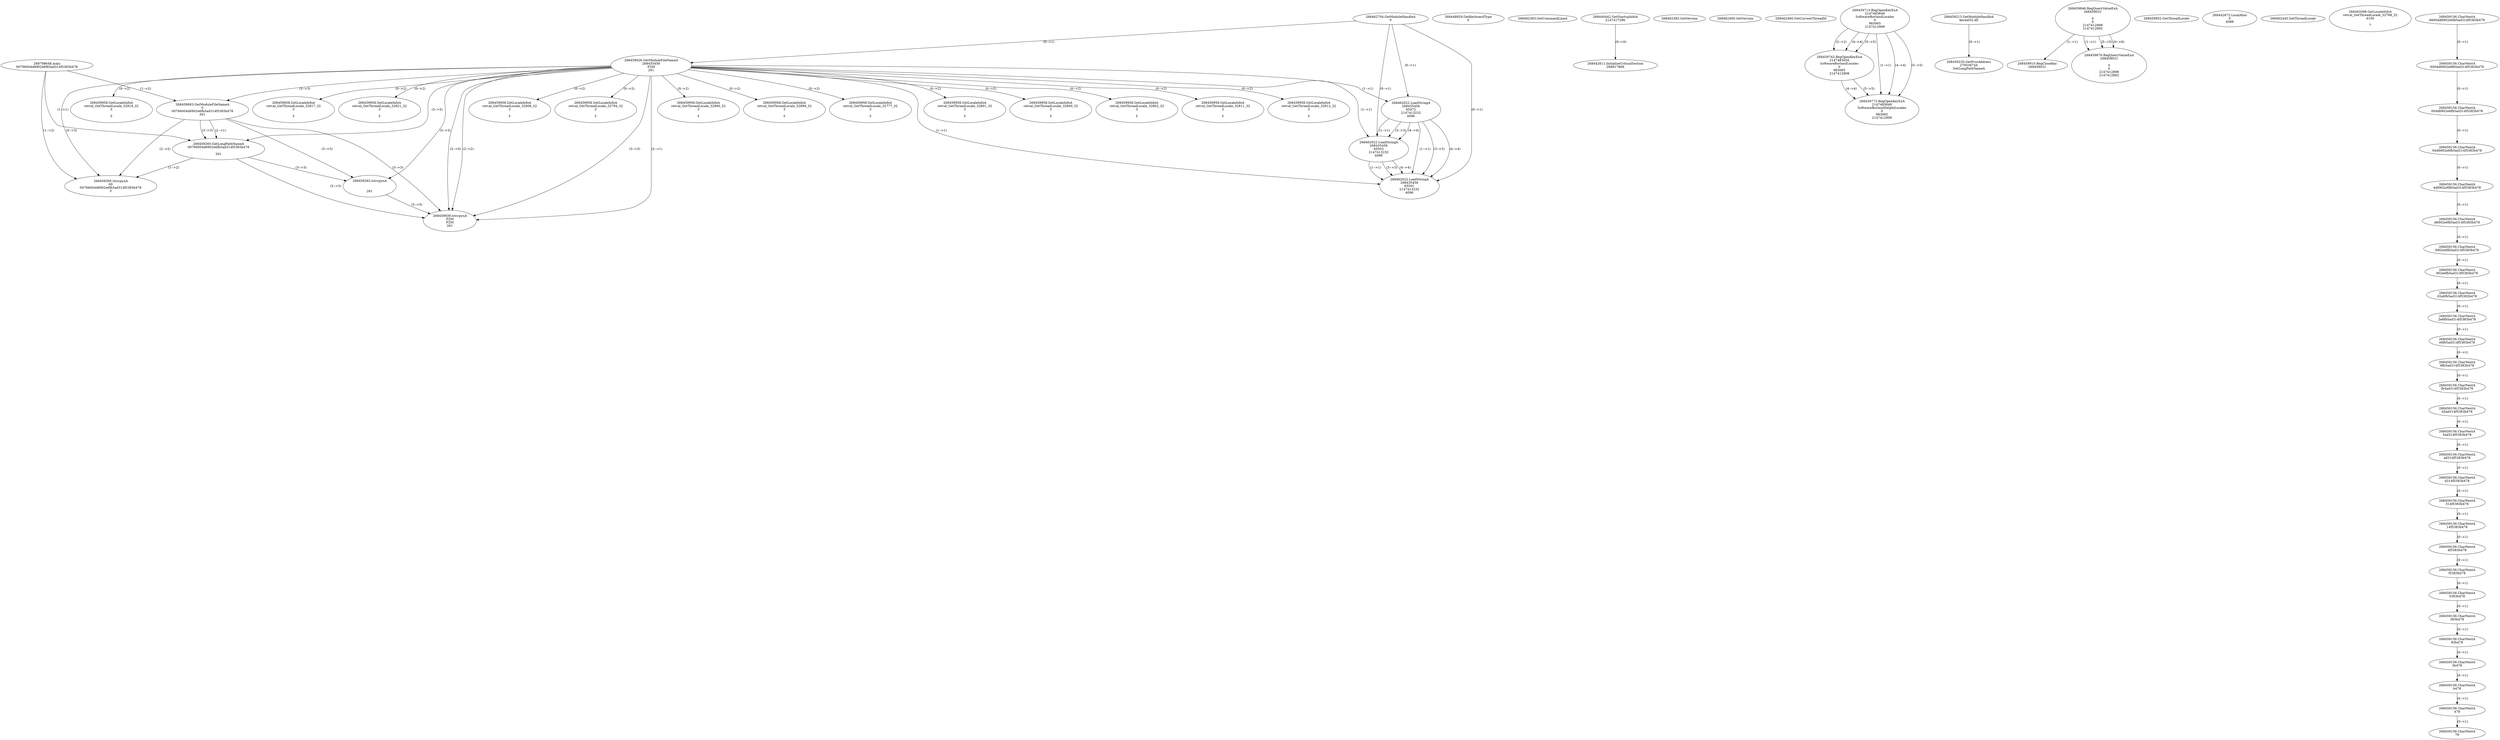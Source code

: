 // Global SCDG with merge call
digraph {
	0 [label="268798648.main
00766004d6902e6fb5ad314f5383b478"]
	1 [label="268462704.GetModuleHandleA
0"]
	2 [label="268448929.GetKeyboardType
0"]
	3 [label="268462363.GetCommandLineA
"]
	4 [label="268440442.GetStartupInfoA
2147417296"]
	5 [label="268462383.GetVersion
"]
	6 [label="268462400.GetVersion
"]
	7 [label="268462460.GetCurrentThreadId
"]
	8 [label="268459026.GetModuleFileNameA
268435456
PZM
261"]
	1 -> 8 [label="(0-->1)"]
	9 [label="268459683.GetModuleFileNameA
0
00766004d6902e6fb5ad314f5383b478
261"]
	0 -> 9 [label="(1-->2)"]
	8 -> 9 [label="(3-->3)"]
	10 [label="268459713.RegOpenKeyExA
2147483649
Software\Borland\Locales
0
983065
2147412908"]
	11 [label="268459743.RegOpenKeyExA
2147483650
Software\Borland\Locales
0
983065
2147412908"]
	10 -> 11 [label="(2-->2)"]
	10 -> 11 [label="(4-->4)"]
	10 -> 11 [label="(5-->5)"]
	12 [label="268459773.RegOpenKeyExA
2147483649
Software\Borland\Delphi\Locales
0
983065
2147412908"]
	10 -> 12 [label="(1-->1)"]
	10 -> 12 [label="(4-->4)"]
	11 -> 12 [label="(4-->4)"]
	10 -> 12 [label="(5-->5)"]
	11 -> 12 [label="(5-->5)"]
	13 [label="268459213.GetModuleHandleA
kernel32.dll"]
	14 [label="268459230.GetProcAddress
270536744
GetLongPathNameA"]
	13 -> 14 [label="(0-->1)"]
	15 [label="268459260.GetLongPathNameA
00766004d6902e6fb5ad314f5383b478

261"]
	0 -> 15 [label="(1-->1)"]
	9 -> 15 [label="(2-->1)"]
	8 -> 15 [label="(3-->3)"]
	9 -> 15 [label="(3-->3)"]
	16 [label="268459282.lstrcpynA


261"]
	8 -> 16 [label="(3-->3)"]
	9 -> 16 [label="(3-->3)"]
	15 -> 16 [label="(3-->3)"]
	17 [label="268459846.RegQueryValueExA
268459031

0
0
2147412898
2147412892"]
	18 [label="268459910.RegCloseKey
268459031"]
	17 -> 18 [label="(1-->1)"]
	19 [label="268459939.lstrcpynA
PZM
PZM
261"]
	8 -> 19 [label="(2-->1)"]
	8 -> 19 [label="(2-->2)"]
	8 -> 19 [label="(3-->3)"]
	9 -> 19 [label="(3-->3)"]
	15 -> 19 [label="(3-->3)"]
	16 -> 19 [label="(3-->3)"]
	8 -> 19 [label="(2-->0)"]
	20 [label="268459952.GetThreadLocale
"]
	21 [label="268459958.GetLocaleInfoA
retval_GetThreadLocale_32808_32
3

5"]
	8 -> 21 [label="(0-->2)"]
	22 [label="268462022.LoadStringA
268435456
65472
2147413232
4096"]
	1 -> 22 [label="(0-->1)"]
	8 -> 22 [label="(1-->1)"]
	23 [label="268462022.LoadStringA
268435456
65503
2147413232
4096"]
	1 -> 23 [label="(0-->1)"]
	8 -> 23 [label="(1-->1)"]
	22 -> 23 [label="(1-->1)"]
	22 -> 23 [label="(3-->3)"]
	22 -> 23 [label="(4-->4)"]
	24 [label="268462022.LoadStringA
268435456
65501
2147413232
4096"]
	1 -> 24 [label="(0-->1)"]
	8 -> 24 [label="(1-->1)"]
	22 -> 24 [label="(1-->1)"]
	23 -> 24 [label="(1-->1)"]
	22 -> 24 [label="(3-->3)"]
	23 -> 24 [label="(3-->3)"]
	22 -> 24 [label="(4-->4)"]
	23 -> 24 [label="(4-->4)"]
	25 [label="268459958.GetLocaleInfoA
retval_GetThreadLocale_32794_32
3

5"]
	8 -> 25 [label="(0-->2)"]
	26 [label="268442611.InitializeCriticalSection
268817868"]
	4 -> 26 [label="(0-->0)"]
	27 [label="268442672.LocalAlloc
0
4088"]
	28 [label="268462445.GetThreadLocale
"]
	29 [label="268462098.GetLocaleInfoA
retval_GetThreadLocale_32768_32
4100

7"]
	30 [label="268459876.RegQueryValueExA
268459031

0
0
2147412898
2147412892"]
	17 -> 30 [label="(1-->1)"]
	17 -> 30 [label="(5-->5)"]
	17 -> 30 [label="(6-->6)"]
	31 [label="268459958.GetLocaleInfoA
retval_GetThreadLocale_32890_32
3

5"]
	8 -> 31 [label="(0-->2)"]
	32 [label="268459395.lstrcpynA
00
00766004d6902e6fb5ad314f5383b478
3"]
	0 -> 32 [label="(1-->2)"]
	9 -> 32 [label="(2-->2)"]
	15 -> 32 [label="(1-->2)"]
	8 -> 32 [label="(0-->3)"]
	33 [label="268459156.CharNextA
66004d6902e6fb5ad314f5383b478"]
	34 [label="268459156.CharNextA
6004d6902e6fb5ad314f5383b478"]
	33 -> 34 [label="(0-->1)"]
	35 [label="268459156.CharNextA
004d6902e6fb5ad314f5383b478"]
	34 -> 35 [label="(0-->1)"]
	36 [label="268459156.CharNextA
04d6902e6fb5ad314f5383b478"]
	35 -> 36 [label="(0-->1)"]
	37 [label="268459156.CharNextA
4d6902e6fb5ad314f5383b478"]
	36 -> 37 [label="(0-->1)"]
	38 [label="268459156.CharNextA
d6902e6fb5ad314f5383b478"]
	37 -> 38 [label="(0-->1)"]
	39 [label="268459156.CharNextA
6902e6fb5ad314f5383b478"]
	38 -> 39 [label="(0-->1)"]
	40 [label="268459156.CharNextA
902e6fb5ad314f5383b478"]
	39 -> 40 [label="(0-->1)"]
	41 [label="268459156.CharNextA
02e6fb5ad314f5383b478"]
	40 -> 41 [label="(0-->1)"]
	42 [label="268459156.CharNextA
2e6fb5ad314f5383b478"]
	41 -> 42 [label="(0-->1)"]
	43 [label="268459156.CharNextA
e6fb5ad314f5383b478"]
	42 -> 43 [label="(0-->1)"]
	44 [label="268459156.CharNextA
6fb5ad314f5383b478"]
	43 -> 44 [label="(0-->1)"]
	45 [label="268459156.CharNextA
fb5ad314f5383b478"]
	44 -> 45 [label="(0-->1)"]
	46 [label="268459156.CharNextA
b5ad314f5383b478"]
	45 -> 46 [label="(0-->1)"]
	47 [label="268459156.CharNextA
5ad314f5383b478"]
	46 -> 47 [label="(0-->1)"]
	48 [label="268459156.CharNextA
ad314f5383b478"]
	47 -> 48 [label="(0-->1)"]
	49 [label="268459156.CharNextA
d314f5383b478"]
	48 -> 49 [label="(0-->1)"]
	50 [label="268459156.CharNextA
314f5383b478"]
	49 -> 50 [label="(0-->1)"]
	51 [label="268459156.CharNextA
14f5383b478"]
	50 -> 51 [label="(0-->1)"]
	52 [label="268459156.CharNextA
4f5383b478"]
	51 -> 52 [label="(0-->1)"]
	53 [label="268459156.CharNextA
f5383b478"]
	52 -> 53 [label="(0-->1)"]
	54 [label="268459156.CharNextA
5383b478"]
	53 -> 54 [label="(0-->1)"]
	55 [label="268459156.CharNextA
383b478"]
	54 -> 55 [label="(0-->1)"]
	56 [label="268459156.CharNextA
83b478"]
	55 -> 56 [label="(0-->1)"]
	57 [label="268459156.CharNextA
3b478"]
	56 -> 57 [label="(0-->1)"]
	58 [label="268459156.CharNextA
b478"]
	57 -> 58 [label="(0-->1)"]
	59 [label="268459156.CharNextA
478"]
	58 -> 59 [label="(0-->1)"]
	60 [label="268459156.CharNextA
78"]
	59 -> 60 [label="(0-->1)"]
	61 [label="268459958.GetLocaleInfoA
retval_GetThreadLocale_32899_32
3

5"]
	8 -> 61 [label="(0-->2)"]
	62 [label="268459958.GetLocaleInfoA
retval_GetThreadLocale_32777_32
3

5"]
	8 -> 62 [label="(0-->2)"]
	63 [label="268459958.GetLocaleInfoA
retval_GetThreadLocale_32801_32
3

5"]
	8 -> 63 [label="(0-->2)"]
	64 [label="268459958.GetLocaleInfoA
retval_GetThreadLocale_32800_32
3

5"]
	8 -> 64 [label="(0-->2)"]
	65 [label="268459958.GetLocaleInfoA
retval_GetThreadLocale_32802_32
3

5"]
	8 -> 65 [label="(0-->2)"]
	66 [label="268459958.GetLocaleInfoA
retval_GetThreadLocale_32811_32
3

5"]
	8 -> 66 [label="(0-->2)"]
	67 [label="268459958.GetLocaleInfoA
retval_GetThreadLocale_32812_32
3

5"]
	8 -> 67 [label="(0-->2)"]
	68 [label="268459958.GetLocaleInfoA
retval_GetThreadLocale_32818_32
3

5"]
	8 -> 68 [label="(0-->2)"]
	69 [label="268459958.GetLocaleInfoA
retval_GetThreadLocale_32817_32
3

5"]
	8 -> 69 [label="(0-->2)"]
	70 [label="268459958.GetLocaleInfoA
retval_GetThreadLocale_32821_32
3

5"]
	8 -> 70 [label="(0-->2)"]
}
